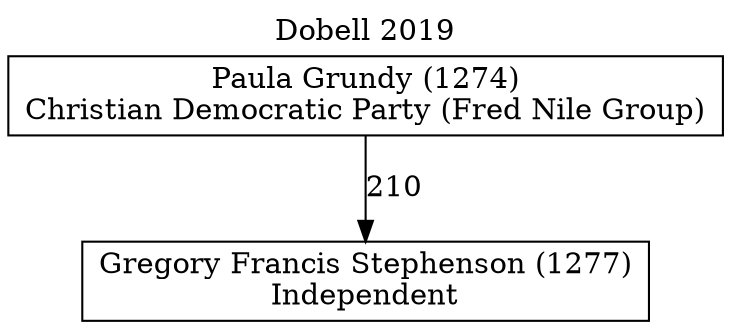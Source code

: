 // House preference flow
digraph "Gregory Francis Stephenson (1277)_Dobell_2019" {
	graph [label="Dobell 2019" labelloc=t mclimit=10]
	node [shape=box]
	"Gregory Francis Stephenson (1277)" [label="Gregory Francis Stephenson (1277)
Independent"]
	"Paula Grundy (1274)" [label="Paula Grundy (1274)
Christian Democratic Party (Fred Nile Group)"]
	"Paula Grundy (1274)" -> "Gregory Francis Stephenson (1277)" [label=210]
}
